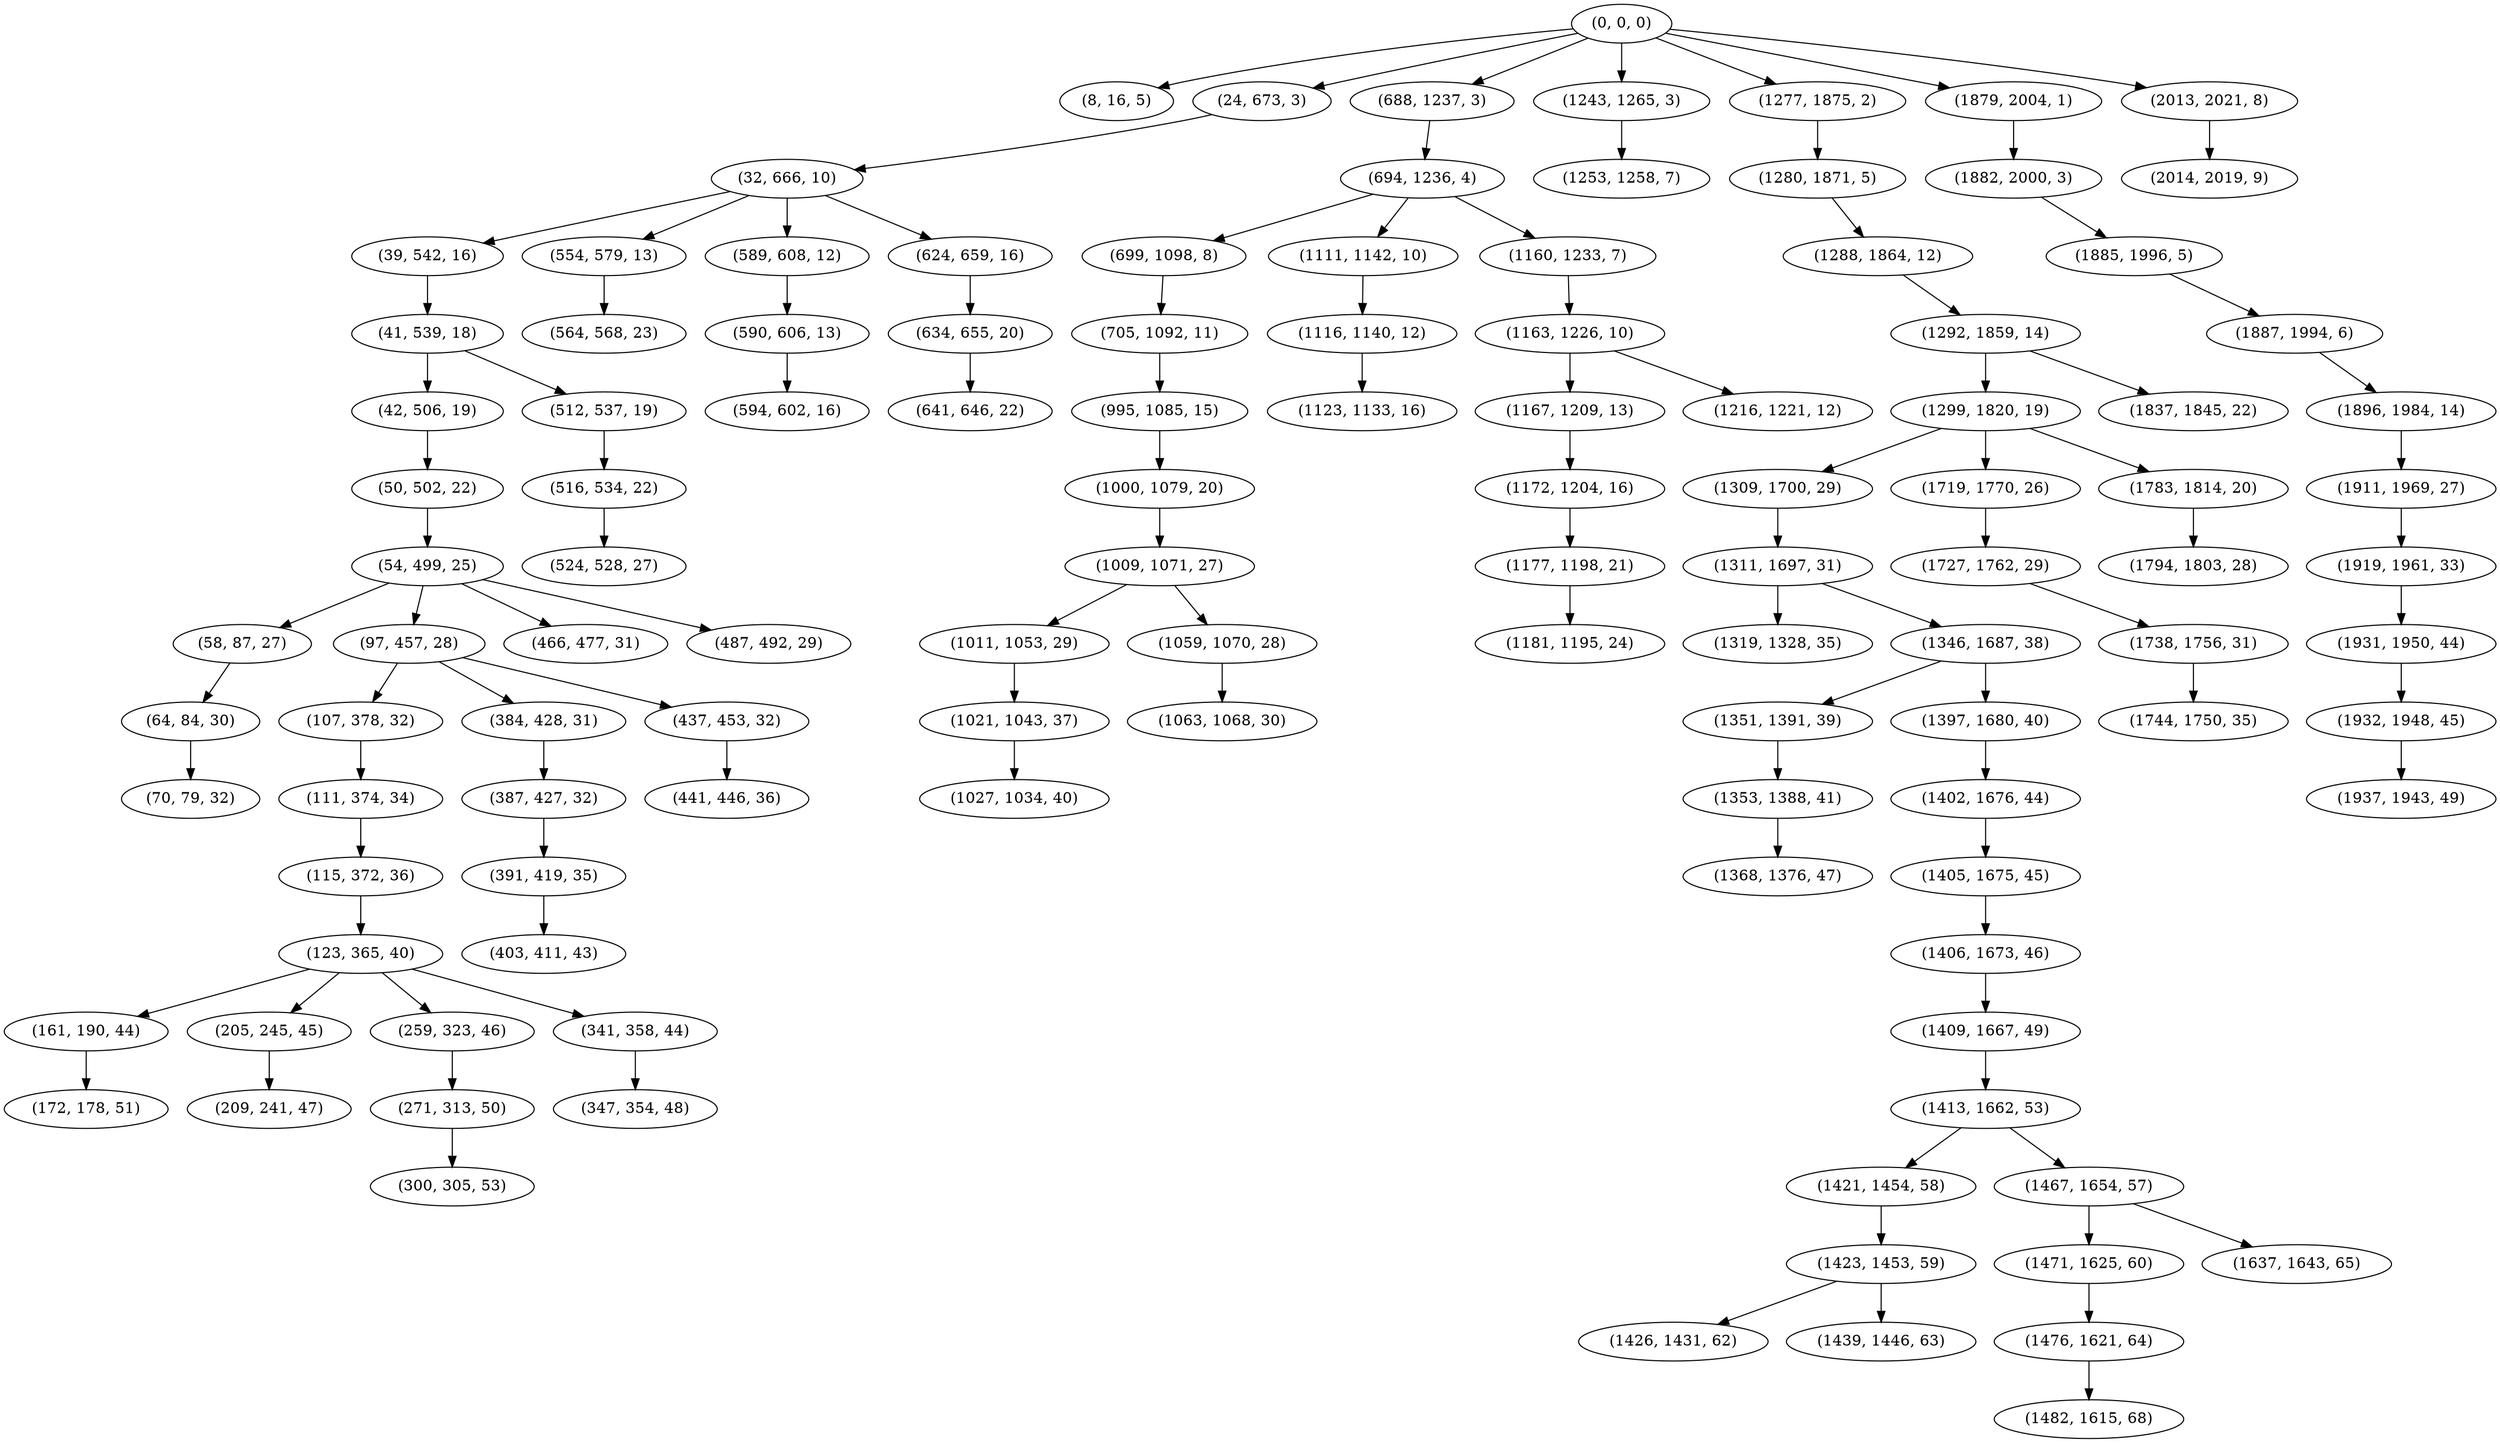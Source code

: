 digraph tree {
    "(0, 0, 0)";
    "(8, 16, 5)";
    "(24, 673, 3)";
    "(32, 666, 10)";
    "(39, 542, 16)";
    "(41, 539, 18)";
    "(42, 506, 19)";
    "(50, 502, 22)";
    "(54, 499, 25)";
    "(58, 87, 27)";
    "(64, 84, 30)";
    "(70, 79, 32)";
    "(97, 457, 28)";
    "(107, 378, 32)";
    "(111, 374, 34)";
    "(115, 372, 36)";
    "(123, 365, 40)";
    "(161, 190, 44)";
    "(172, 178, 51)";
    "(205, 245, 45)";
    "(209, 241, 47)";
    "(259, 323, 46)";
    "(271, 313, 50)";
    "(300, 305, 53)";
    "(341, 358, 44)";
    "(347, 354, 48)";
    "(384, 428, 31)";
    "(387, 427, 32)";
    "(391, 419, 35)";
    "(403, 411, 43)";
    "(437, 453, 32)";
    "(441, 446, 36)";
    "(466, 477, 31)";
    "(487, 492, 29)";
    "(512, 537, 19)";
    "(516, 534, 22)";
    "(524, 528, 27)";
    "(554, 579, 13)";
    "(564, 568, 23)";
    "(589, 608, 12)";
    "(590, 606, 13)";
    "(594, 602, 16)";
    "(624, 659, 16)";
    "(634, 655, 20)";
    "(641, 646, 22)";
    "(688, 1237, 3)";
    "(694, 1236, 4)";
    "(699, 1098, 8)";
    "(705, 1092, 11)";
    "(995, 1085, 15)";
    "(1000, 1079, 20)";
    "(1009, 1071, 27)";
    "(1011, 1053, 29)";
    "(1021, 1043, 37)";
    "(1027, 1034, 40)";
    "(1059, 1070, 28)";
    "(1063, 1068, 30)";
    "(1111, 1142, 10)";
    "(1116, 1140, 12)";
    "(1123, 1133, 16)";
    "(1160, 1233, 7)";
    "(1163, 1226, 10)";
    "(1167, 1209, 13)";
    "(1172, 1204, 16)";
    "(1177, 1198, 21)";
    "(1181, 1195, 24)";
    "(1216, 1221, 12)";
    "(1243, 1265, 3)";
    "(1253, 1258, 7)";
    "(1277, 1875, 2)";
    "(1280, 1871, 5)";
    "(1288, 1864, 12)";
    "(1292, 1859, 14)";
    "(1299, 1820, 19)";
    "(1309, 1700, 29)";
    "(1311, 1697, 31)";
    "(1319, 1328, 35)";
    "(1346, 1687, 38)";
    "(1351, 1391, 39)";
    "(1353, 1388, 41)";
    "(1368, 1376, 47)";
    "(1397, 1680, 40)";
    "(1402, 1676, 44)";
    "(1405, 1675, 45)";
    "(1406, 1673, 46)";
    "(1409, 1667, 49)";
    "(1413, 1662, 53)";
    "(1421, 1454, 58)";
    "(1423, 1453, 59)";
    "(1426, 1431, 62)";
    "(1439, 1446, 63)";
    "(1467, 1654, 57)";
    "(1471, 1625, 60)";
    "(1476, 1621, 64)";
    "(1482, 1615, 68)";
    "(1637, 1643, 65)";
    "(1719, 1770, 26)";
    "(1727, 1762, 29)";
    "(1738, 1756, 31)";
    "(1744, 1750, 35)";
    "(1783, 1814, 20)";
    "(1794, 1803, 28)";
    "(1837, 1845, 22)";
    "(1879, 2004, 1)";
    "(1882, 2000, 3)";
    "(1885, 1996, 5)";
    "(1887, 1994, 6)";
    "(1896, 1984, 14)";
    "(1911, 1969, 27)";
    "(1919, 1961, 33)";
    "(1931, 1950, 44)";
    "(1932, 1948, 45)";
    "(1937, 1943, 49)";
    "(2013, 2021, 8)";
    "(2014, 2019, 9)";
    "(0, 0, 0)" -> "(8, 16, 5)";
    "(0, 0, 0)" -> "(24, 673, 3)";
    "(0, 0, 0)" -> "(688, 1237, 3)";
    "(0, 0, 0)" -> "(1243, 1265, 3)";
    "(0, 0, 0)" -> "(1277, 1875, 2)";
    "(0, 0, 0)" -> "(1879, 2004, 1)";
    "(0, 0, 0)" -> "(2013, 2021, 8)";
    "(24, 673, 3)" -> "(32, 666, 10)";
    "(32, 666, 10)" -> "(39, 542, 16)";
    "(32, 666, 10)" -> "(554, 579, 13)";
    "(32, 666, 10)" -> "(589, 608, 12)";
    "(32, 666, 10)" -> "(624, 659, 16)";
    "(39, 542, 16)" -> "(41, 539, 18)";
    "(41, 539, 18)" -> "(42, 506, 19)";
    "(41, 539, 18)" -> "(512, 537, 19)";
    "(42, 506, 19)" -> "(50, 502, 22)";
    "(50, 502, 22)" -> "(54, 499, 25)";
    "(54, 499, 25)" -> "(58, 87, 27)";
    "(54, 499, 25)" -> "(97, 457, 28)";
    "(54, 499, 25)" -> "(466, 477, 31)";
    "(54, 499, 25)" -> "(487, 492, 29)";
    "(58, 87, 27)" -> "(64, 84, 30)";
    "(64, 84, 30)" -> "(70, 79, 32)";
    "(97, 457, 28)" -> "(107, 378, 32)";
    "(97, 457, 28)" -> "(384, 428, 31)";
    "(97, 457, 28)" -> "(437, 453, 32)";
    "(107, 378, 32)" -> "(111, 374, 34)";
    "(111, 374, 34)" -> "(115, 372, 36)";
    "(115, 372, 36)" -> "(123, 365, 40)";
    "(123, 365, 40)" -> "(161, 190, 44)";
    "(123, 365, 40)" -> "(205, 245, 45)";
    "(123, 365, 40)" -> "(259, 323, 46)";
    "(123, 365, 40)" -> "(341, 358, 44)";
    "(161, 190, 44)" -> "(172, 178, 51)";
    "(205, 245, 45)" -> "(209, 241, 47)";
    "(259, 323, 46)" -> "(271, 313, 50)";
    "(271, 313, 50)" -> "(300, 305, 53)";
    "(341, 358, 44)" -> "(347, 354, 48)";
    "(384, 428, 31)" -> "(387, 427, 32)";
    "(387, 427, 32)" -> "(391, 419, 35)";
    "(391, 419, 35)" -> "(403, 411, 43)";
    "(437, 453, 32)" -> "(441, 446, 36)";
    "(512, 537, 19)" -> "(516, 534, 22)";
    "(516, 534, 22)" -> "(524, 528, 27)";
    "(554, 579, 13)" -> "(564, 568, 23)";
    "(589, 608, 12)" -> "(590, 606, 13)";
    "(590, 606, 13)" -> "(594, 602, 16)";
    "(624, 659, 16)" -> "(634, 655, 20)";
    "(634, 655, 20)" -> "(641, 646, 22)";
    "(688, 1237, 3)" -> "(694, 1236, 4)";
    "(694, 1236, 4)" -> "(699, 1098, 8)";
    "(694, 1236, 4)" -> "(1111, 1142, 10)";
    "(694, 1236, 4)" -> "(1160, 1233, 7)";
    "(699, 1098, 8)" -> "(705, 1092, 11)";
    "(705, 1092, 11)" -> "(995, 1085, 15)";
    "(995, 1085, 15)" -> "(1000, 1079, 20)";
    "(1000, 1079, 20)" -> "(1009, 1071, 27)";
    "(1009, 1071, 27)" -> "(1011, 1053, 29)";
    "(1009, 1071, 27)" -> "(1059, 1070, 28)";
    "(1011, 1053, 29)" -> "(1021, 1043, 37)";
    "(1021, 1043, 37)" -> "(1027, 1034, 40)";
    "(1059, 1070, 28)" -> "(1063, 1068, 30)";
    "(1111, 1142, 10)" -> "(1116, 1140, 12)";
    "(1116, 1140, 12)" -> "(1123, 1133, 16)";
    "(1160, 1233, 7)" -> "(1163, 1226, 10)";
    "(1163, 1226, 10)" -> "(1167, 1209, 13)";
    "(1163, 1226, 10)" -> "(1216, 1221, 12)";
    "(1167, 1209, 13)" -> "(1172, 1204, 16)";
    "(1172, 1204, 16)" -> "(1177, 1198, 21)";
    "(1177, 1198, 21)" -> "(1181, 1195, 24)";
    "(1243, 1265, 3)" -> "(1253, 1258, 7)";
    "(1277, 1875, 2)" -> "(1280, 1871, 5)";
    "(1280, 1871, 5)" -> "(1288, 1864, 12)";
    "(1288, 1864, 12)" -> "(1292, 1859, 14)";
    "(1292, 1859, 14)" -> "(1299, 1820, 19)";
    "(1292, 1859, 14)" -> "(1837, 1845, 22)";
    "(1299, 1820, 19)" -> "(1309, 1700, 29)";
    "(1299, 1820, 19)" -> "(1719, 1770, 26)";
    "(1299, 1820, 19)" -> "(1783, 1814, 20)";
    "(1309, 1700, 29)" -> "(1311, 1697, 31)";
    "(1311, 1697, 31)" -> "(1319, 1328, 35)";
    "(1311, 1697, 31)" -> "(1346, 1687, 38)";
    "(1346, 1687, 38)" -> "(1351, 1391, 39)";
    "(1346, 1687, 38)" -> "(1397, 1680, 40)";
    "(1351, 1391, 39)" -> "(1353, 1388, 41)";
    "(1353, 1388, 41)" -> "(1368, 1376, 47)";
    "(1397, 1680, 40)" -> "(1402, 1676, 44)";
    "(1402, 1676, 44)" -> "(1405, 1675, 45)";
    "(1405, 1675, 45)" -> "(1406, 1673, 46)";
    "(1406, 1673, 46)" -> "(1409, 1667, 49)";
    "(1409, 1667, 49)" -> "(1413, 1662, 53)";
    "(1413, 1662, 53)" -> "(1421, 1454, 58)";
    "(1413, 1662, 53)" -> "(1467, 1654, 57)";
    "(1421, 1454, 58)" -> "(1423, 1453, 59)";
    "(1423, 1453, 59)" -> "(1426, 1431, 62)";
    "(1423, 1453, 59)" -> "(1439, 1446, 63)";
    "(1467, 1654, 57)" -> "(1471, 1625, 60)";
    "(1467, 1654, 57)" -> "(1637, 1643, 65)";
    "(1471, 1625, 60)" -> "(1476, 1621, 64)";
    "(1476, 1621, 64)" -> "(1482, 1615, 68)";
    "(1719, 1770, 26)" -> "(1727, 1762, 29)";
    "(1727, 1762, 29)" -> "(1738, 1756, 31)";
    "(1738, 1756, 31)" -> "(1744, 1750, 35)";
    "(1783, 1814, 20)" -> "(1794, 1803, 28)";
    "(1879, 2004, 1)" -> "(1882, 2000, 3)";
    "(1882, 2000, 3)" -> "(1885, 1996, 5)";
    "(1885, 1996, 5)" -> "(1887, 1994, 6)";
    "(1887, 1994, 6)" -> "(1896, 1984, 14)";
    "(1896, 1984, 14)" -> "(1911, 1969, 27)";
    "(1911, 1969, 27)" -> "(1919, 1961, 33)";
    "(1919, 1961, 33)" -> "(1931, 1950, 44)";
    "(1931, 1950, 44)" -> "(1932, 1948, 45)";
    "(1932, 1948, 45)" -> "(1937, 1943, 49)";
    "(2013, 2021, 8)" -> "(2014, 2019, 9)";
}
